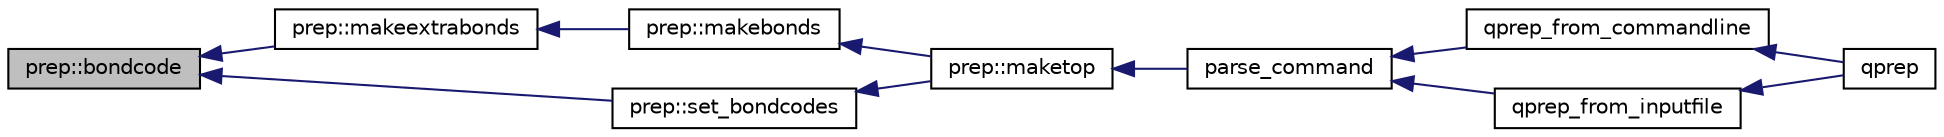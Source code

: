 digraph "prep::bondcode"
{
  edge [fontname="Helvetica",fontsize="10",labelfontname="Helvetica",labelfontsize="10"];
  node [fontname="Helvetica",fontsize="10",shape=record];
  rankdir="LR";
  Node1 [label="prep::bondcode",height=0.2,width=0.4,color="black", fillcolor="grey75", style="filled" fontcolor="black"];
  Node1 -> Node2 [dir="back",color="midnightblue",fontsize="10",style="solid",fontname="Helvetica"];
  Node2 [label="prep::makeextrabonds",height=0.2,width=0.4,color="black", fillcolor="white", style="filled",URL="$classprep.html#a2703dd8ae27ed1ccd2d53f907fa9a64f"];
  Node2 -> Node3 [dir="back",color="midnightblue",fontsize="10",style="solid",fontname="Helvetica"];
  Node3 [label="prep::makebonds",height=0.2,width=0.4,color="black", fillcolor="white", style="filled",URL="$classprep.html#a91be0a910b6ce5c0a9046eeb76457a8f"];
  Node3 -> Node4 [dir="back",color="midnightblue",fontsize="10",style="solid",fontname="Helvetica"];
  Node4 [label="prep::maketop",height=0.2,width=0.4,color="black", fillcolor="white", style="filled",URL="$classprep.html#ac1b20bb4677de808773357bae4f5b4a5"];
  Node4 -> Node5 [dir="back",color="midnightblue",fontsize="10",style="solid",fontname="Helvetica"];
  Node5 [label="parse_command",height=0.2,width=0.4,color="black", fillcolor="white", style="filled",URL="$qprep_8f90.html#add7d58759b8d0826b87051647135e024"];
  Node5 -> Node6 [dir="back",color="midnightblue",fontsize="10",style="solid",fontname="Helvetica"];
  Node6 [label="qprep_from_commandline",height=0.2,width=0.4,color="black", fillcolor="white", style="filled",URL="$qprep_8f90.html#a509741b66578d6d76b269d0f98128910"];
  Node6 -> Node7 [dir="back",color="midnightblue",fontsize="10",style="solid",fontname="Helvetica"];
  Node7 [label="qprep",height=0.2,width=0.4,color="black", fillcolor="white", style="filled",URL="$qprep_8f90.html#a252292cf2c64796a48ab29aae4920d15"];
  Node5 -> Node8 [dir="back",color="midnightblue",fontsize="10",style="solid",fontname="Helvetica"];
  Node8 [label="qprep_from_inputfile",height=0.2,width=0.4,color="black", fillcolor="white", style="filled",URL="$qprep_8f90.html#aae7f6285ebd5705125725dcda622efd5"];
  Node8 -> Node7 [dir="back",color="midnightblue",fontsize="10",style="solid",fontname="Helvetica"];
  Node1 -> Node9 [dir="back",color="midnightblue",fontsize="10",style="solid",fontname="Helvetica"];
  Node9 [label="prep::set_bondcodes",height=0.2,width=0.4,color="black", fillcolor="white", style="filled",URL="$classprep.html#aa25c6d94bb5bfc531ab510e79422fce5"];
  Node9 -> Node4 [dir="back",color="midnightblue",fontsize="10",style="solid",fontname="Helvetica"];
}
